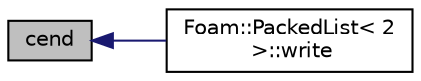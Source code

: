 digraph "cend"
{
  bgcolor="transparent";
  edge [fontname="Helvetica",fontsize="10",labelfontname="Helvetica",labelfontsize="10"];
  node [fontname="Helvetica",fontsize="10",shape=record];
  rankdir="LR";
  Node447 [label="cend",height=0.2,width=0.4,color="black", fillcolor="grey75", style="filled", fontcolor="black"];
  Node447 -> Node448 [dir="back",color="midnightblue",fontsize="10",style="solid",fontname="Helvetica"];
  Node448 [label="Foam::PackedList\< 2\l \>::write",height=0.2,width=0.4,color="black",URL="$a27053.html#af9de36a208703725e7dc847f855b8831",tooltip="Write, optionally with indexedOutput. "];
}
